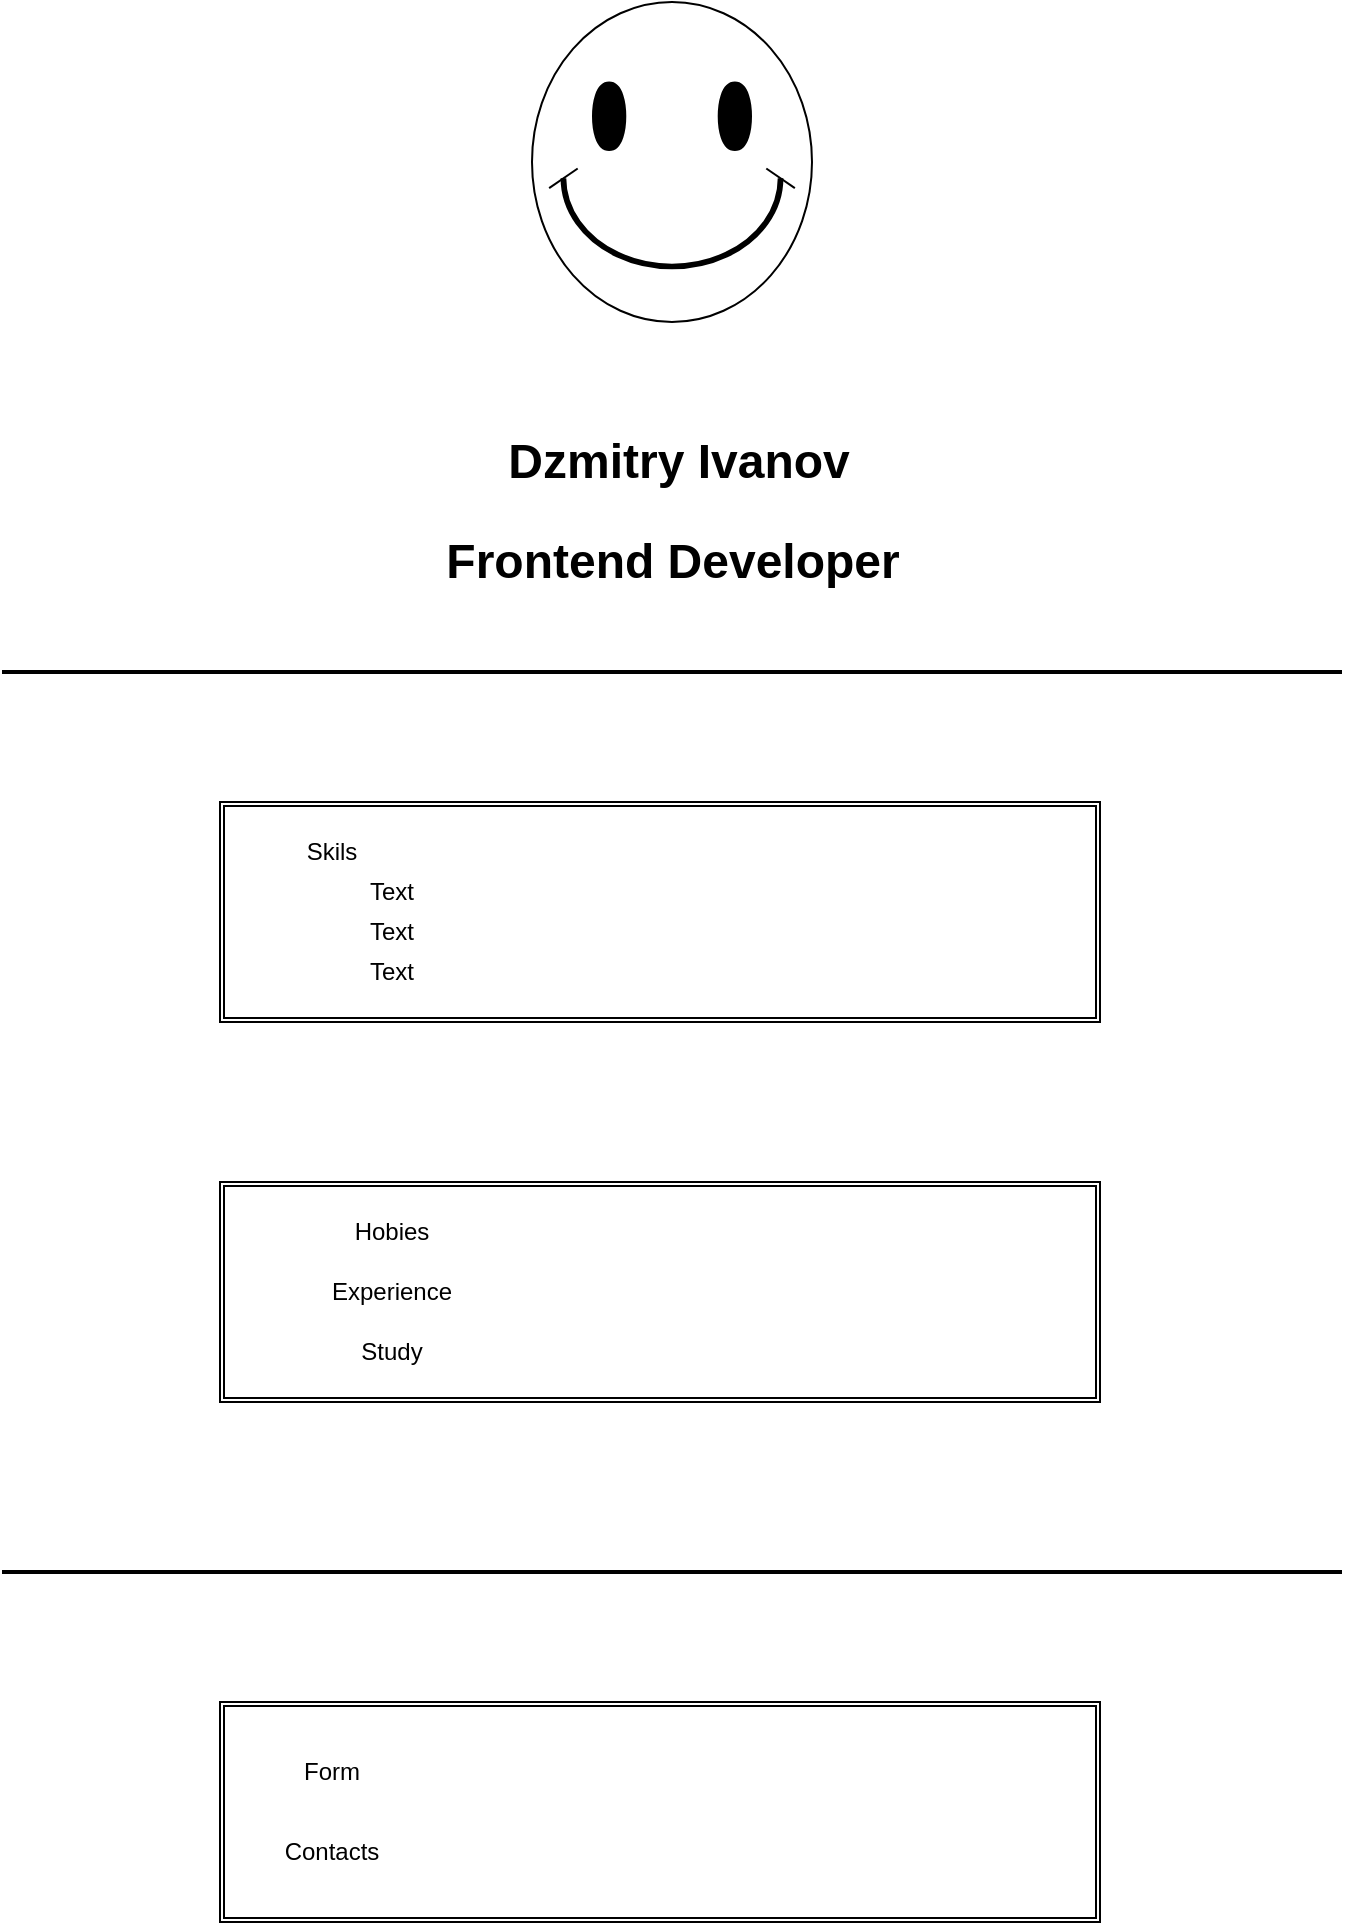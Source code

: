 <mxfile version="18.0.1" type="device"><diagram id="cQhgqAReF3YIkG5pXelV" name="Page-1"><mxGraphModel dx="919" dy="487" grid="1" gridSize="10" guides="1" tooltips="1" connect="1" arrows="1" fold="1" page="1" pageScale="1" pageWidth="827" pageHeight="1169" background="none" math="0" shadow="0"><root><mxCell id="0"/><mxCell id="1" parent="0"/><mxCell id="J4-TC9TYg-9ERYZ1_vJ0-1" value="" style="verticalLabelPosition=bottom;verticalAlign=top;html=1;shape=mxgraph.basic.smiley" vertex="1" parent="1"><mxGeometry x="350" y="60" width="140" height="160" as="geometry"/></mxCell><mxCell id="J4-TC9TYg-9ERYZ1_vJ0-10" value="Dzmitry Ivanov" style="text;strokeColor=none;fillColor=none;html=1;fontSize=24;fontStyle=1;verticalAlign=middle;align=center;" vertex="1" parent="1"><mxGeometry x="350" y="260" width="146" height="60" as="geometry"/></mxCell><mxCell id="J4-TC9TYg-9ERYZ1_vJ0-11" value="Frontend Developer" style="text;strokeColor=none;fillColor=none;html=1;fontSize=24;fontStyle=1;verticalAlign=middle;align=center;" vertex="1" parent="1"><mxGeometry x="370" y="320" width="100" height="40" as="geometry"/></mxCell><mxCell id="J4-TC9TYg-9ERYZ1_vJ0-12" value="" style="line;strokeWidth=2;html=1;" vertex="1" parent="1"><mxGeometry x="85" y="390" width="670" height="10" as="geometry"/></mxCell><mxCell id="J4-TC9TYg-9ERYZ1_vJ0-13" value="" style="shape=ext;double=1;rounded=0;whiteSpace=wrap;html=1;" vertex="1" parent="1"><mxGeometry x="194" y="460" width="440" height="110" as="geometry"/></mxCell><mxCell id="J4-TC9TYg-9ERYZ1_vJ0-14" value="Skils" style="text;html=1;strokeColor=none;fillColor=none;align=center;verticalAlign=middle;whiteSpace=wrap;rounded=0;" vertex="1" parent="1"><mxGeometry x="220" y="470" width="60" height="30" as="geometry"/></mxCell><mxCell id="J4-TC9TYg-9ERYZ1_vJ0-15" value="Text" style="text;html=1;strokeColor=none;fillColor=none;align=center;verticalAlign=middle;whiteSpace=wrap;rounded=0;" vertex="1" parent="1"><mxGeometry x="250" y="490" width="60" height="30" as="geometry"/></mxCell><mxCell id="J4-TC9TYg-9ERYZ1_vJ0-16" value="Text" style="text;html=1;strokeColor=none;fillColor=none;align=center;verticalAlign=middle;whiteSpace=wrap;rounded=0;" vertex="1" parent="1"><mxGeometry x="250" y="510" width="60" height="30" as="geometry"/></mxCell><mxCell id="J4-TC9TYg-9ERYZ1_vJ0-17" value="Text" style="text;html=1;strokeColor=none;fillColor=none;align=center;verticalAlign=middle;whiteSpace=wrap;rounded=0;" vertex="1" parent="1"><mxGeometry x="250" y="530" width="60" height="30" as="geometry"/></mxCell><mxCell id="J4-TC9TYg-9ERYZ1_vJ0-19" value="" style="shape=ext;double=1;rounded=0;whiteSpace=wrap;html=1;" vertex="1" parent="1"><mxGeometry x="194" y="650" width="440" height="110" as="geometry"/></mxCell><mxCell id="J4-TC9TYg-9ERYZ1_vJ0-21" value="Hobies" style="text;html=1;strokeColor=none;fillColor=none;align=center;verticalAlign=middle;whiteSpace=wrap;rounded=0;" vertex="1" parent="1"><mxGeometry x="250" y="660" width="60" height="30" as="geometry"/></mxCell><mxCell id="J4-TC9TYg-9ERYZ1_vJ0-22" value="Experience" style="text;html=1;strokeColor=none;fillColor=none;align=center;verticalAlign=middle;whiteSpace=wrap;rounded=0;" vertex="1" parent="1"><mxGeometry x="250" y="690" width="60" height="30" as="geometry"/></mxCell><mxCell id="J4-TC9TYg-9ERYZ1_vJ0-23" value="Study" style="text;html=1;strokeColor=none;fillColor=none;align=center;verticalAlign=middle;whiteSpace=wrap;rounded=0;" vertex="1" parent="1"><mxGeometry x="250" y="720" width="60" height="30" as="geometry"/></mxCell><mxCell id="J4-TC9TYg-9ERYZ1_vJ0-24" value="" style="line;strokeWidth=2;html=1;" vertex="1" parent="1"><mxGeometry x="85" y="840" width="670" height="10" as="geometry"/></mxCell><mxCell id="J4-TC9TYg-9ERYZ1_vJ0-25" value="" style="shape=ext;double=1;rounded=0;whiteSpace=wrap;html=1;" vertex="1" parent="1"><mxGeometry x="194" y="910" width="440" height="110" as="geometry"/></mxCell><mxCell id="J4-TC9TYg-9ERYZ1_vJ0-28" value="Form" style="text;html=1;strokeColor=none;fillColor=none;align=center;verticalAlign=middle;whiteSpace=wrap;rounded=0;" vertex="1" parent="1"><mxGeometry x="220" y="930" width="60" height="30" as="geometry"/></mxCell><mxCell id="J4-TC9TYg-9ERYZ1_vJ0-29" value="Contacts" style="text;html=1;strokeColor=none;fillColor=none;align=center;verticalAlign=middle;whiteSpace=wrap;rounded=0;" vertex="1" parent="1"><mxGeometry x="220" y="970" width="60" height="30" as="geometry"/></mxCell></root></mxGraphModel></diagram></mxfile>